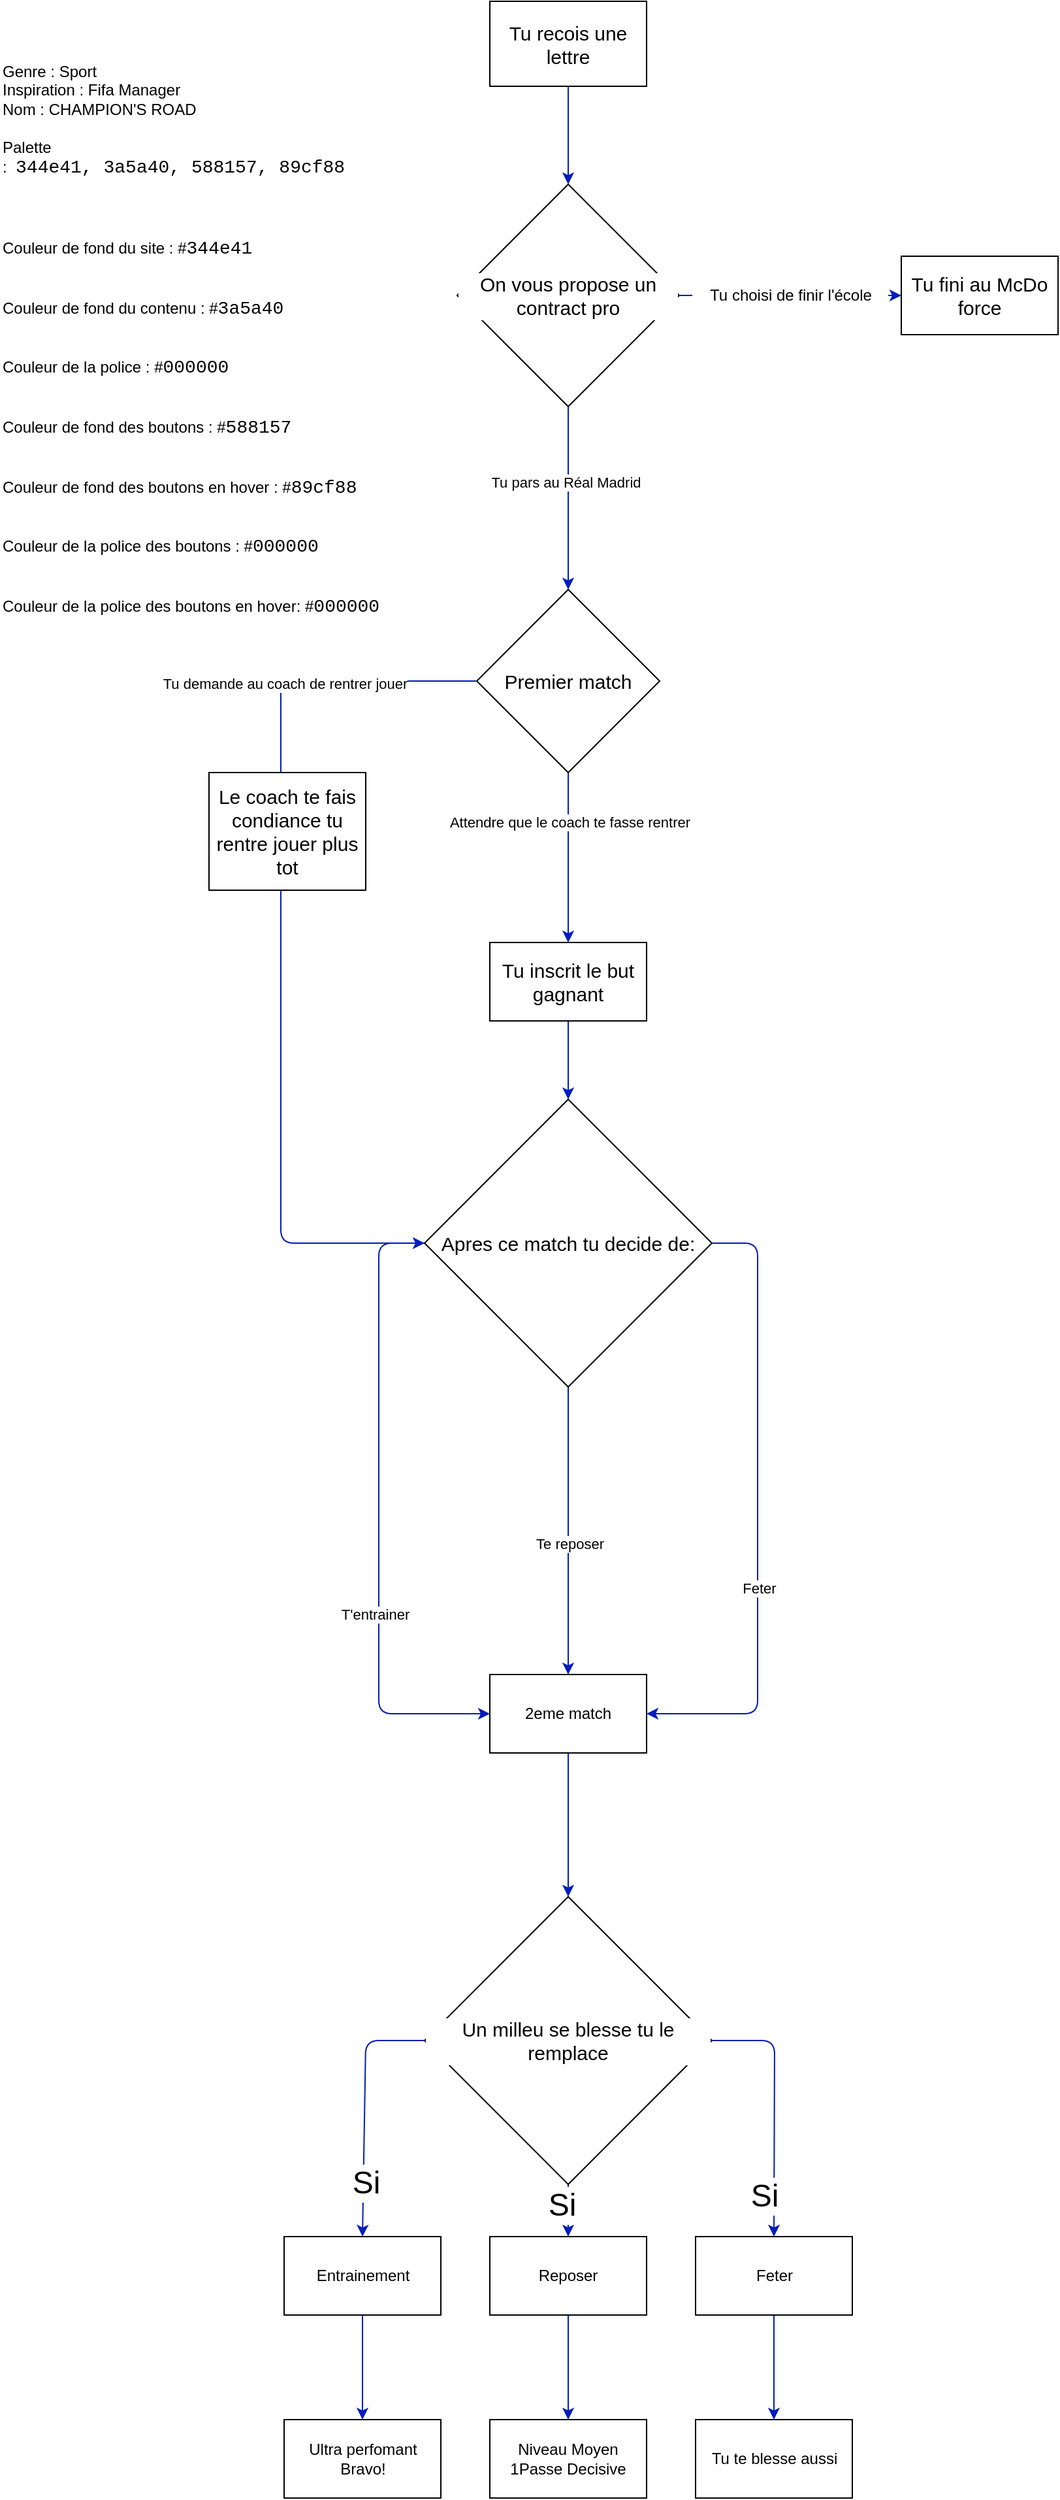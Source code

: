 <mxfile>
    <diagram id="EudRTjKZ9awYcw-mszcL" name="Page-1">
        <mxGraphModel dx="1514" dy="978" grid="1" gridSize="10" guides="1" tooltips="1" connect="1" arrows="1" fold="1" page="1" pageScale="1" pageWidth="850" pageHeight="1100" background="#ffffff" math="0" shadow="0">
            <root>
                <mxCell id="0"/>
                <mxCell id="1" parent="0"/>
                <mxCell id="62" style="edgeStyle=none;html=1;exitX=0.5;exitY=1;exitDx=0;exitDy=0;fontSize=15;entryX=0.5;entryY=0;entryDx=0;entryDy=0;fillColor=#0050ef;strokeColor=#001DBC;" parent="1" source="7" target="63" edge="1">
                    <mxGeometry relative="1" as="geometry">
                        <mxPoint x="380" y="90" as="targetPoint"/>
                    </mxGeometry>
                </mxCell>
                <mxCell id="7" value="Tu recois une lettre" style="rounded=0;whiteSpace=wrap;html=1;fontSize=15;fontColor=#000000;labelBackgroundColor=#FFFFFF;" parent="1" vertex="1">
                    <mxGeometry x="395" width="120" height="65" as="geometry"/>
                </mxCell>
                <mxCell id="41" value="Tu fini au McDo force" style="rounded=0;whiteSpace=wrap;html=1;fontSize=15;fontColor=#000000;labelBackgroundColor=#FFFFFF;" parent="1" vertex="1">
                    <mxGeometry x="710" y="195" width="120" height="60" as="geometry"/>
                </mxCell>
                <mxCell id="47" style="edgeStyle=none;html=1;entryX=0;entryY=0.5;entryDx=0;entryDy=0;fontSize=15;exitX=1;exitY=0.5;exitDx=0;exitDy=0;fillColor=#0050ef;strokeColor=#001DBC;startArrow=none;" parent="1" source="132" target="41" edge="1">
                    <mxGeometry relative="1" as="geometry">
                        <mxPoint x="440" y="210" as="sourcePoint"/>
                    </mxGeometry>
                </mxCell>
                <mxCell id="50" style="edgeStyle=none;html=1;exitX=0.5;exitY=1;exitDx=0;exitDy=0;entryX=0.5;entryY=0;entryDx=0;entryDy=0;fontSize=15;fillColor=#0050ef;strokeColor=#001DBC;" parent="1" source="63" target="64" edge="1">
                    <mxGeometry relative="1" as="geometry">
                        <mxPoint x="320" y="210" as="sourcePoint"/>
                        <mxPoint x="380" y="400" as="targetPoint"/>
                    </mxGeometry>
                </mxCell>
                <mxCell id="133" value="Tu pars au Réal Madrid" style="edgeLabel;html=1;align=center;verticalAlign=middle;resizable=0;points=[];fontColor=#000000;labelBackgroundColor=#FFFFFF;" parent="50" vertex="1" connectable="0">
                    <mxGeometry x="-0.171" y="-2" relative="1" as="geometry">
                        <mxPoint as="offset"/>
                    </mxGeometry>
                </mxCell>
                <mxCell id="66" style="edgeStyle=none;html=1;exitX=0.5;exitY=1;exitDx=0;exitDy=0;entryX=0.5;entryY=0;entryDx=0;entryDy=0;fontSize=15;fillColor=#0050ef;strokeColor=#001DBC;" parent="1" source="61" target="65" edge="1">
                    <mxGeometry relative="1" as="geometry"/>
                </mxCell>
                <mxCell id="61" value="Tu inscrit le but gagnant" style="rounded=0;whiteSpace=wrap;html=1;fontSize=15;fontColor=#000000;labelBackgroundColor=#FFFFFF;" parent="1" vertex="1">
                    <mxGeometry x="395" y="720" width="120" height="60" as="geometry"/>
                </mxCell>
                <mxCell id="63" value="On vous propose un contract pro" style="rhombus;whiteSpace=wrap;html=1;fontSize=15;fontColor=#000000;labelBackgroundColor=#FFFFFF;" parent="1" vertex="1">
                    <mxGeometry x="370" y="140" width="170" height="170" as="geometry"/>
                </mxCell>
                <mxCell id="75" style="edgeStyle=none;html=1;exitX=0;exitY=0.5;exitDx=0;exitDy=0;fontSize=15;" parent="1" source="64" edge="1">
                    <mxGeometry relative="1" as="geometry">
                        <mxPoint x="445" y="520.286" as="targetPoint"/>
                    </mxGeometry>
                </mxCell>
                <mxCell id="103" style="edgeStyle=none;html=1;exitX=0.5;exitY=1;exitDx=0;exitDy=0;entryX=0.5;entryY=0;entryDx=0;entryDy=0;fillColor=#0050ef;strokeColor=#001DBC;" parent="1" source="64" target="61" edge="1">
                    <mxGeometry relative="1" as="geometry"/>
                </mxCell>
                <mxCell id="134" value="Attendre que le coach te fasse rentrer" style="edgeLabel;html=1;align=center;verticalAlign=middle;resizable=0;points=[];fontColor=#000000;labelBackgroundColor=#FFFFFF;" parent="103" vertex="1" connectable="0">
                    <mxGeometry x="-0.415" y="1" relative="1" as="geometry">
                        <mxPoint as="offset"/>
                    </mxGeometry>
                </mxCell>
                <mxCell id="64" value="Premier match" style="rhombus;whiteSpace=wrap;html=1;fontSize=15;fontColor=#000000;labelBackgroundColor=#FFFFFF;" parent="1" vertex="1">
                    <mxGeometry x="385" y="450" width="140" height="140" as="geometry"/>
                </mxCell>
                <mxCell id="109" style="edgeStyle=none;html=1;exitX=0;exitY=0.5;exitDx=0;exitDy=0;entryX=0;entryY=0.5;entryDx=0;entryDy=0;fillColor=#0050ef;strokeColor=#001DBC;" parent="1" source="65" target="107" edge="1">
                    <mxGeometry relative="1" as="geometry">
                        <mxPoint x="260" y="1180" as="targetPoint"/>
                        <Array as="points">
                            <mxPoint x="310" y="950"/>
                            <mxPoint x="310" y="1310"/>
                            <mxPoint x="380" y="1310"/>
                        </Array>
                    </mxGeometry>
                </mxCell>
                <mxCell id="112" value="T'entrainer" style="edgeLabel;html=1;align=center;verticalAlign=middle;resizable=0;points=[];fontColor=#000000;labelBackgroundColor=#FFFFFF;" parent="109" vertex="1" connectable="0">
                    <mxGeometry x="0.327" y="-3" relative="1" as="geometry">
                        <mxPoint as="offset"/>
                    </mxGeometry>
                </mxCell>
                <mxCell id="110" style="edgeStyle=none;html=1;exitX=0.5;exitY=1;exitDx=0;exitDy=0;entryX=0.5;entryY=0;entryDx=0;entryDy=0;fillColor=#0050ef;strokeColor=#001DBC;" parent="1" source="65" target="107" edge="1">
                    <mxGeometry relative="1" as="geometry"/>
                </mxCell>
                <mxCell id="113" value="Te reposer" style="edgeLabel;html=1;align=center;verticalAlign=middle;resizable=0;points=[];fontColor=#000000;labelBackgroundColor=#FFFFFF;" parent="110" vertex="1" connectable="0">
                    <mxGeometry x="-0.167" y="1" relative="1" as="geometry">
                        <mxPoint y="28" as="offset"/>
                    </mxGeometry>
                </mxCell>
                <mxCell id="116" style="edgeStyle=none;html=1;exitX=1;exitY=0.5;exitDx=0;exitDy=0;entryX=1;entryY=0.5;entryDx=0;entryDy=0;fillColor=#0050ef;strokeColor=#001DBC;" parent="1" source="65" target="107" edge="1">
                    <mxGeometry relative="1" as="geometry">
                        <mxPoint x="600" y="1280" as="targetPoint"/>
                        <Array as="points">
                            <mxPoint x="600" y="950"/>
                            <mxPoint x="600" y="1310"/>
                        </Array>
                    </mxGeometry>
                </mxCell>
                <mxCell id="117" value="Feter" style="edgeLabel;html=1;align=center;verticalAlign=middle;resizable=0;points=[];fontColor=#000000;labelBackgroundColor=#FFFFFF;" parent="116" vertex="1" connectable="0">
                    <mxGeometry x="0.244" y="1" relative="1" as="geometry">
                        <mxPoint as="offset"/>
                    </mxGeometry>
                </mxCell>
                <mxCell id="65" value="Apres ce match tu decide de:" style="rhombus;whiteSpace=wrap;html=1;fontSize=15;fontColor=#000000;labelBackgroundColor=#FFFFFF;" parent="1" vertex="1">
                    <mxGeometry x="345" y="840" width="220" height="220" as="geometry"/>
                </mxCell>
                <mxCell id="94" style="edgeStyle=none;html=1;exitX=0;exitY=0.5;exitDx=0;exitDy=0;entryX=0;entryY=0.5;entryDx=0;entryDy=0;fontSize=15;fillColor=#0050ef;strokeColor=#001DBC;" parent="1" source="64" target="65" edge="1">
                    <mxGeometry relative="1" as="geometry">
                        <Array as="points">
                            <mxPoint x="235" y="520"/>
                            <mxPoint x="235" y="950"/>
                        </Array>
                        <mxPoint x="235" y="565" as="sourcePoint"/>
                    </mxGeometry>
                </mxCell>
                <mxCell id="97" value="Tu demande au coach de rentrer jouer" style="edgeLabel;html=1;align=center;verticalAlign=middle;resizable=0;points=[];fontColor=#000000;labelBackgroundColor=#FFFFFF;" parent="94" vertex="1" connectable="0">
                    <mxGeometry x="-0.56" y="3" relative="1" as="geometry">
                        <mxPoint as="offset"/>
                    </mxGeometry>
                </mxCell>
                <mxCell id="98" value="Le coach te fais condiance tu rentre jouer plus tot" style="rounded=0;whiteSpace=wrap;html=1;fontSize=15;fontColor=#000000;labelBackgroundColor=#FFFFFF;" parent="1" vertex="1">
                    <mxGeometry x="180" y="590" width="120" height="90" as="geometry"/>
                </mxCell>
                <mxCell id="100" value="Genre : Sport&lt;br&gt;Inspiration : Fifa Manager&lt;br&gt;Nom : CHAMPION'S ROAD&lt;br&gt;&lt;br&gt;Palette :&amp;nbsp;&amp;nbsp;&lt;span style=&quot;font-family: Consolas, &amp;quot;Courier New&amp;quot;, monospace; font-size: 14px;&quot;&gt;344e41,&amp;nbsp;&lt;/span&gt;&lt;span style=&quot;font-family: Consolas, &amp;quot;Courier New&amp;quot;, monospace; font-size: 14px;&quot;&gt;3a5a40,&amp;nbsp;&lt;/span&gt;&lt;span style=&quot;font-family: Consolas, &amp;quot;Courier New&amp;quot;, monospace; font-size: 14px;&quot;&gt;588157,&amp;nbsp;&lt;/span&gt;&lt;span style=&quot;font-family: Consolas, &amp;quot;Courier New&amp;quot;, monospace; font-size: 14px;&quot;&gt;89cf88&lt;/span&gt;&amp;nbsp;&lt;span style=&quot;font-family: Consolas, &amp;quot;Courier New&amp;quot;, monospace; font-size: 14px;&quot;&gt;&lt;br&gt;&amp;nbsp;&lt;/span&gt;&lt;br&gt;&lt;br&gt;&lt;br&gt;Couleur de fond du site : #&lt;span style=&quot;font-family: Consolas, &amp;quot;Courier New&amp;quot;, monospace; font-size: 14px;&quot;&gt;344e41&lt;/span&gt;&lt;br&gt;&lt;br&gt;&lt;br&gt;Couleur de fond du contenu : #&lt;span style=&quot;font-family: Consolas, &amp;quot;Courier New&amp;quot;, monospace; font-size: 14px;&quot;&gt;3a5a40&lt;/span&gt;&lt;br&gt;&lt;br&gt;&lt;br&gt;Couleur de la police : #&lt;span style=&quot;font-family: Consolas, &amp;quot;Courier New&amp;quot;, monospace; font-size: 14px;&quot;&gt;000000&lt;/span&gt;&lt;br&gt;&lt;br&gt;&lt;br&gt;Couleur de fond des boutons : #&lt;span style=&quot;font-family: Consolas, &amp;quot;Courier New&amp;quot;, monospace; font-size: 14px;&quot;&gt;588157&lt;/span&gt;&lt;br&gt;&lt;br&gt;&lt;br&gt;Couleur de fond des boutons en hover : #&lt;span style=&quot;font-family: Consolas, &amp;quot;Courier New&amp;quot;, monospace; font-size: 14px;&quot;&gt;89cf88&lt;/span&gt;&amp;nbsp;&lt;br&gt;&lt;br&gt;&lt;br&gt;Couleur de la police des boutons : #&lt;span style=&quot;font-family: Consolas, &amp;quot;Courier New&amp;quot;, monospace; font-size: 14px;&quot;&gt;000000&lt;/span&gt;&lt;br&gt;&lt;br&gt;&lt;br&gt;Couleur de la police des boutons en hover: #&lt;span style=&quot;font-family: Consolas, &amp;quot;Courier New&amp;quot;, monospace; font-size: 14px;&quot;&gt;000000&lt;/span&gt;" style="text;whiteSpace=wrap;html=1;fillColor=default;" parent="1" vertex="1">
                    <mxGeometry x="20" y="40" width="300" height="420" as="geometry"/>
                </mxCell>
                <mxCell id="122" style="edgeStyle=none;html=1;exitX=0.5;exitY=1;exitDx=0;exitDy=0;entryX=0.5;entryY=0;entryDx=0;entryDy=0;fillColor=#0050ef;strokeColor=#001DBC;" parent="1" source="107" target="121" edge="1">
                    <mxGeometry relative="1" as="geometry"/>
                </mxCell>
                <mxCell id="107" value="2eme match" style="rounded=0;whiteSpace=wrap;html=1;fontColor=#000000;labelBackgroundColor=#FFFFFF;" parent="1" vertex="1">
                    <mxGeometry x="395" y="1280" width="120" height="60" as="geometry"/>
                </mxCell>
                <mxCell id="129" style="edgeStyle=none;html=1;exitX=0.5;exitY=1;exitDx=0;exitDy=0;fillColor=#0050ef;strokeColor=#001DBC;" parent="1" source="118" target="126" edge="1">
                    <mxGeometry relative="1" as="geometry"/>
                </mxCell>
                <mxCell id="118" value="Entrainement" style="rounded=0;whiteSpace=wrap;html=1;fontColor=#000000;labelBackgroundColor=#FFFFFF;" parent="1" vertex="1">
                    <mxGeometry x="237.5" y="1710" width="120" height="60" as="geometry"/>
                </mxCell>
                <mxCell id="131" style="edgeStyle=none;html=1;exitX=0.5;exitY=1;exitDx=0;exitDy=0;fillColor=#0050ef;strokeColor=#001DBC;" parent="1" source="119" target="128" edge="1">
                    <mxGeometry relative="1" as="geometry"/>
                </mxCell>
                <mxCell id="119" value="Feter" style="rounded=0;whiteSpace=wrap;html=1;fontColor=#000000;labelBackgroundColor=#FFFFFF;" parent="1" vertex="1">
                    <mxGeometry x="552.5" y="1710" width="120" height="60" as="geometry"/>
                </mxCell>
                <mxCell id="130" style="edgeStyle=none;html=1;exitX=0.5;exitY=1;exitDx=0;exitDy=0;entryX=0.5;entryY=0;entryDx=0;entryDy=0;fillColor=#0050ef;strokeColor=#001DBC;" parent="1" source="120" target="127" edge="1">
                    <mxGeometry relative="1" as="geometry"/>
                </mxCell>
                <mxCell id="120" value="Reposer" style="rounded=0;whiteSpace=wrap;html=1;fontColor=#000000;labelBackgroundColor=#FFFFFF;" parent="1" vertex="1">
                    <mxGeometry x="395" y="1710" width="120" height="60" as="geometry"/>
                </mxCell>
                <mxCell id="123" style="edgeStyle=none;html=1;exitX=0;exitY=0.5;exitDx=0;exitDy=0;entryX=0.5;entryY=0;entryDx=0;entryDy=0;fillColor=#0050ef;strokeColor=#001DBC;" parent="1" source="121" target="118" edge="1">
                    <mxGeometry relative="1" as="geometry">
                        <Array as="points">
                            <mxPoint x="300" y="1560"/>
                        </Array>
                    </mxGeometry>
                </mxCell>
                <mxCell id="135" value="&lt;font style=&quot;font-size: 24px;&quot;&gt;Si&lt;/font&gt;" style="edgeLabel;html=1;align=center;verticalAlign=middle;resizable=0;points=[];fontColor=#000000;labelBackgroundColor=#FFFFFF;" parent="123" vertex="1" connectable="0">
                    <mxGeometry x="0.057" y="1" relative="1" as="geometry">
                        <mxPoint y="51" as="offset"/>
                    </mxGeometry>
                </mxCell>
                <mxCell id="124" style="edgeStyle=none;html=1;exitX=1;exitY=0.5;exitDx=0;exitDy=0;entryX=0.5;entryY=0;entryDx=0;entryDy=0;fillColor=#0050ef;strokeColor=#001DBC;" parent="1" source="121" target="119" edge="1">
                    <mxGeometry relative="1" as="geometry">
                        <Array as="points">
                            <mxPoint x="613" y="1560"/>
                        </Array>
                    </mxGeometry>
                </mxCell>
                <mxCell id="125" style="edgeStyle=none;html=1;exitX=0.5;exitY=1;exitDx=0;exitDy=0;entryX=0.5;entryY=0;entryDx=0;entryDy=0;fillColor=#0050ef;strokeColor=#001DBC;" parent="1" source="121" target="120" edge="1">
                    <mxGeometry relative="1" as="geometry"/>
                </mxCell>
                <mxCell id="121" value="Un milleu se blesse&amp;nbsp;tu le remplace" style="rhombus;whiteSpace=wrap;html=1;fontSize=15;fontColor=#000000;labelBackgroundColor=#FFFFFF;" parent="1" vertex="1">
                    <mxGeometry x="345" y="1450" width="220" height="220" as="geometry"/>
                </mxCell>
                <mxCell id="126" value="Ultra perfomant&lt;br&gt;Bravo!" style="rounded=0;whiteSpace=wrap;html=1;" parent="1" vertex="1">
                    <mxGeometry x="237.5" y="1850" width="120" height="60" as="geometry"/>
                </mxCell>
                <mxCell id="127" value="Niveau Moyen 1Passe Decisive" style="rounded=0;whiteSpace=wrap;html=1;" parent="1" vertex="1">
                    <mxGeometry x="395" y="1850" width="120" height="60" as="geometry"/>
                </mxCell>
                <mxCell id="128" value="Tu te blesse aussi" style="rounded=0;whiteSpace=wrap;html=1;" parent="1" vertex="1">
                    <mxGeometry x="552.5" y="1850" width="120" height="60" as="geometry"/>
                </mxCell>
                <mxCell id="138" value="&lt;font style=&quot;font-size: 24px;&quot;&gt;Si&lt;/font&gt;" style="edgeLabel;html=1;align=center;verticalAlign=middle;resizable=0;points=[];fontColor=#000000;labelBackgroundColor=#FFFFFF;" parent="1" vertex="1" connectable="0">
                    <mxGeometry x="357.505" y="1649.998" as="geometry">
                        <mxPoint x="92" y="36" as="offset"/>
                    </mxGeometry>
                </mxCell>
                <mxCell id="139" value="&lt;font style=&quot;font-size: 24px;&quot;&gt;Si&lt;/font&gt;" style="edgeLabel;html=1;align=center;verticalAlign=middle;resizable=0;points=[];fontColor=#000000;labelBackgroundColor=#FFFFFF;" parent="1" vertex="1" connectable="0">
                    <mxGeometry x="365.025" y="1669.538" as="geometry">
                        <mxPoint x="240" y="9" as="offset"/>
                    </mxGeometry>
                </mxCell>
                <mxCell id="140" value="" style="edgeStyle=none;html=1;entryX=0;entryY=0.5;entryDx=0;entryDy=0;fontSize=15;exitX=1;exitY=0.5;exitDx=0;exitDy=0;fillColor=#0050ef;strokeColor=#001DBC;endArrow=none;" edge="1" parent="1" source="63" target="132">
                    <mxGeometry relative="1" as="geometry">
                        <mxPoint x="540" y="225" as="sourcePoint"/>
                        <mxPoint x="710" y="225" as="targetPoint"/>
                    </mxGeometry>
                </mxCell>
                <mxCell id="132" value="Tu choisi de finir l'école" style="text;html=1;align=center;verticalAlign=middle;resizable=0;points=[];autosize=1;strokeColor=none;fillColor=default;fontColor=#000000;labelBackgroundColor=#FFFFFF;" parent="1" vertex="1">
                    <mxGeometry x="550" y="210" width="150" height="30" as="geometry"/>
                </mxCell>
            </root>
        </mxGraphModel>
    </diagram>
</mxfile>